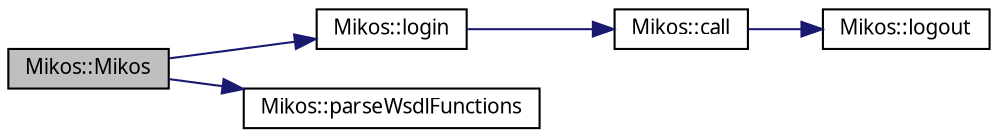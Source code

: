 digraph G
{
  edge [fontname="FreeSans.ttf",fontsize=10,labelfontname="FreeSans.ttf",labelfontsize=10];
  node [fontname="FreeSans.ttf",fontsize=10,shape=record];
  rankdir=LR;
  Node1 [label="Mikos::Mikos",height=0.2,width=0.4,color="black", fillcolor="grey75", style="filled" fontcolor="black"];
  Node1 -> Node2 [color="midnightblue",fontsize=10,style="solid"];
  Node2 [label="Mikos::login",height=0.2,width=0.4,color="black", fillcolor="white", style="filled",URL="$class_mikos.html#539ff1a8891af79abcc16ed355982bef"];
  Node2 -> Node3 [color="midnightblue",fontsize=10,style="solid"];
  Node3 [label="Mikos::call",height=0.2,width=0.4,color="black", fillcolor="white", style="filled",URL="$class_mikos.html#a23685bf95bd7af11c0a0a2f6f1d2159"];
  Node3 -> Node4 [color="midnightblue",fontsize=10,style="solid"];
  Node4 [label="Mikos::logout",height=0.2,width=0.4,color="black", fillcolor="white", style="filled",URL="$class_mikos.html#19b0af84462a7a9acabffdc9d7894b2b"];
  Node1 -> Node5 [color="midnightblue",fontsize=10,style="solid"];
  Node5 [label="Mikos::parseWsdlFunctions",height=0.2,width=0.4,color="black", fillcolor="white", style="filled",URL="$class_mikos.html#9882b0b15e6bd279d143069fed3e93be"];
}
